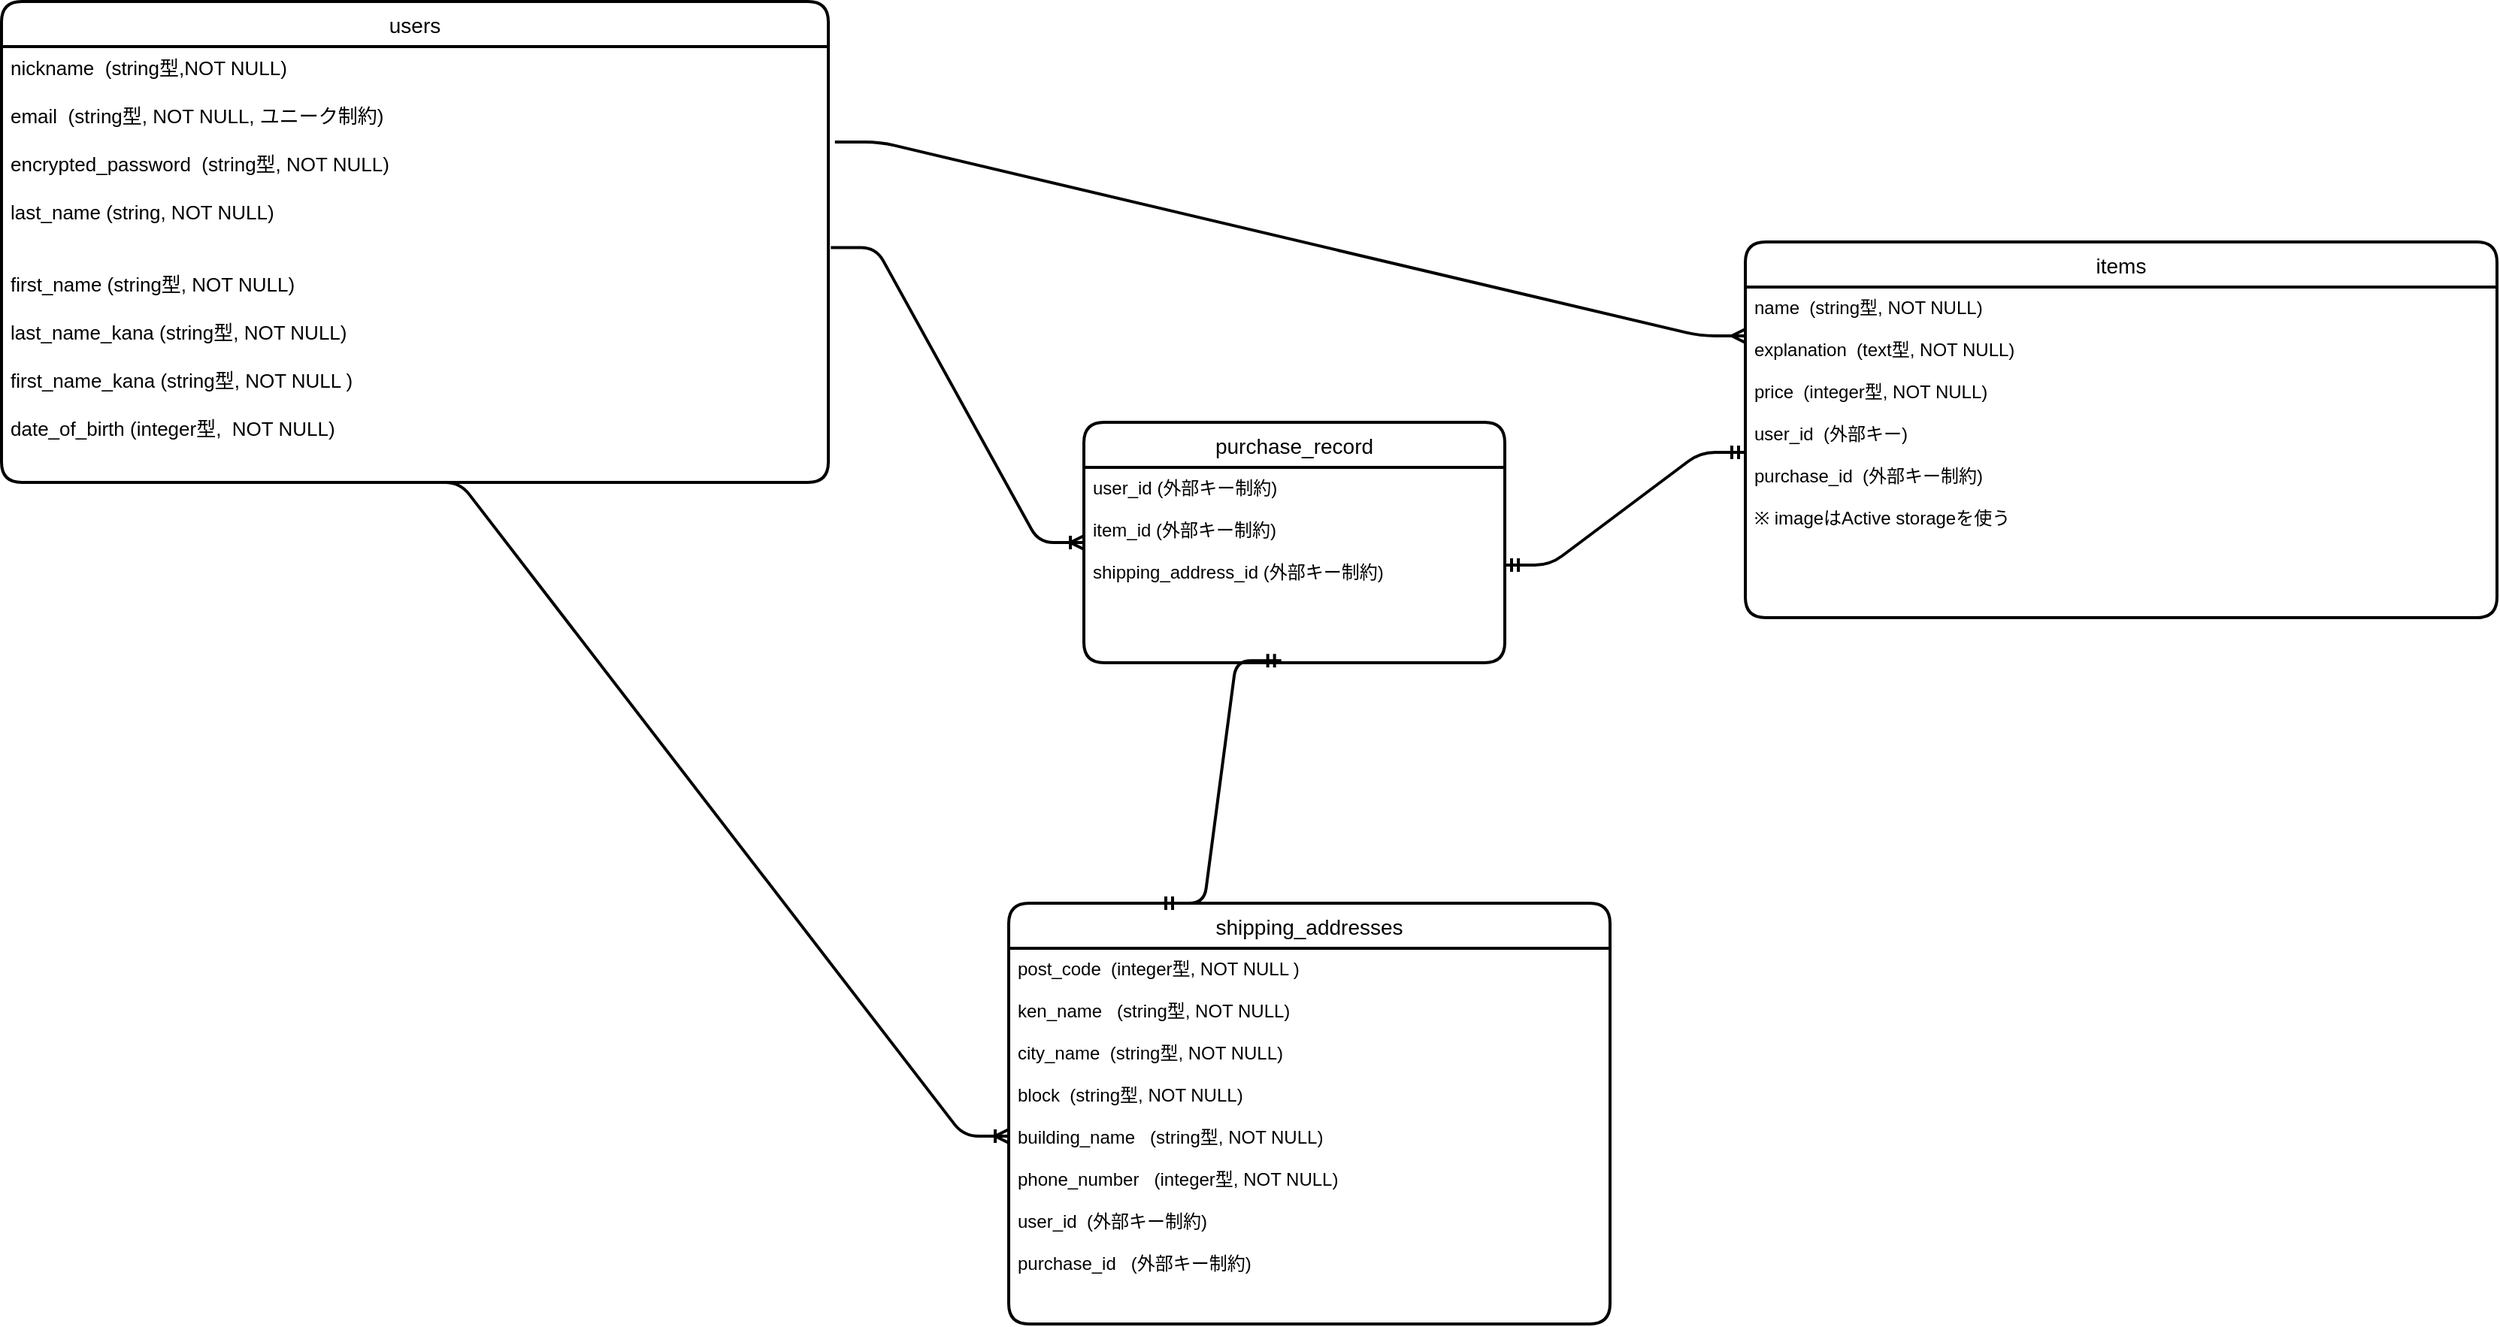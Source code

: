<mxfile>
    <diagram id="1yHgPzhJLpAmwh5vAKw2" name="ページ1">
        <mxGraphModel dx="1716" dy="850" grid="1" gridSize="10" guides="1" tooltips="1" connect="1" arrows="1" fold="1" page="1" pageScale="1" pageWidth="827" pageHeight="1169" math="0" shadow="0">
            <root>
                <mxCell id="0"/>
                <mxCell id="1" parent="0"/>
                <mxCell id="2" value="users" style="swimlane;childLayout=stackLayout;horizontal=1;startSize=30;horizontalStack=0;rounded=1;fontSize=14;fontStyle=0;strokeWidth=2;resizeParent=0;resizeLast=1;shadow=0;dashed=0;align=center;" parent="1" vertex="1">
                    <mxGeometry x="-40" y="80" width="550" height="320" as="geometry">
                        <mxRectangle x="60" y="240" width="70" height="30" as="alternateBounds"/>
                    </mxGeometry>
                </mxCell>
                <mxCell id="3" value="nickname  (string型,NOT NULL)&#10;&#10;email  (string型, NOT NULL, ユニーク制約)&#10;&#10;encrypted_password  (string型, NOT NULL)&#10;&#10;last_name (string, NOT NULL)&#10;&#10;&#10;first_name (string型, NOT NULL)&#10;&#10;last_name_kana (string型, NOT NULL)&#10;&#10;first_name_kana (string型, NOT NULL )&#10;&#10;date_of_birth (integer型,  NOT NULL)&#10;" style="align=left;strokeColor=none;fillColor=none;spacingLeft=4;fontSize=13;verticalAlign=top;resizable=0;rotatable=0;part=1;strokeWidth=0;" parent="2" vertex="1">
                    <mxGeometry y="30" width="550" height="290" as="geometry"/>
                </mxCell>
                <mxCell id="4" value="items" style="swimlane;childLayout=stackLayout;horizontal=1;startSize=30;horizontalStack=0;rounded=1;fontSize=14;fontStyle=0;strokeWidth=2;resizeParent=0;resizeLast=1;shadow=0;dashed=0;align=center;" parent="1" vertex="1">
                    <mxGeometry x="1120" y="240" width="500" height="250" as="geometry"/>
                </mxCell>
                <mxCell id="5" value="name  (string型, NOT NULL)&#10;&#10;explanation  (text型, NOT NULL)&#10;&#10;price  (integer型, NOT NULL)&#10;&#10;user_id  (外部キー)&#10;&#10;purchase_id  (外部キー制約)&#10;&#10;※ imageはActive storageを使う" style="align=left;strokeColor=none;fillColor=none;spacingLeft=4;fontSize=12;verticalAlign=top;resizable=0;rotatable=0;part=1;" parent="4" vertex="1">
                    <mxGeometry y="30" width="500" height="220" as="geometry"/>
                </mxCell>
                <mxCell id="21" value="shipping_addresses" style="swimlane;childLayout=stackLayout;horizontal=1;startSize=30;horizontalStack=0;rounded=1;fontSize=14;fontStyle=0;strokeWidth=2;resizeParent=0;resizeLast=1;shadow=0;dashed=0;align=center;" parent="1" vertex="1">
                    <mxGeometry x="630" y="680" width="400" height="280" as="geometry"/>
                </mxCell>
                <mxCell id="22" value="post_code  (integer型, NOT NULL )&#10;&#10;ken_name   (string型, NOT NULL)&#10;&#10;city_name  (string型, NOT NULL)&#10;&#10;block  (string型, NOT NULL)&#10;&#10;building_name   (string型, NOT NULL)&#10;&#10;phone_number   (integer型, NOT NULL)&#10;&#10;user_id  (外部キー制約)&#10;&#10;purchase_id   (外部キー制約)" style="align=left;strokeColor=none;fillColor=none;spacingLeft=4;fontSize=12;verticalAlign=top;resizable=0;rotatable=0;part=1;" parent="21" vertex="1">
                    <mxGeometry y="30" width="400" height="250" as="geometry"/>
                </mxCell>
                <mxCell id="46" value="purchase_record" style="swimlane;childLayout=stackLayout;horizontal=1;startSize=30;horizontalStack=0;rounded=1;fontSize=14;fontStyle=0;strokeWidth=2;resizeParent=0;resizeLast=1;shadow=0;dashed=0;align=center;" vertex="1" parent="1">
                    <mxGeometry x="680" y="360" width="280" height="160" as="geometry"/>
                </mxCell>
                <mxCell id="47" value="user_id (外部キー制約)&#10;&#10;item_id (外部キー制約)&#10;&#10;shipping_address_id (外部キー制約)" style="align=left;strokeColor=none;fillColor=none;spacingLeft=4;fontSize=12;verticalAlign=top;resizable=0;rotatable=0;part=1;" vertex="1" parent="46">
                    <mxGeometry y="30" width="280" height="130" as="geometry"/>
                </mxCell>
                <mxCell id="49" value="" style="edgeStyle=entityRelationEdgeStyle;fontSize=12;html=1;endArrow=ERoneToMany;exitX=1.003;exitY=0.461;exitDx=0;exitDy=0;exitPerimeter=0;entryX=0;entryY=0.5;entryDx=0;entryDy=0;strokeWidth=2;" edge="1" parent="1" source="3" target="46">
                    <mxGeometry width="100" height="100" relative="1" as="geometry">
                        <mxPoint x="540" y="380" as="sourcePoint"/>
                        <mxPoint x="640" y="280" as="targetPoint"/>
                    </mxGeometry>
                </mxCell>
                <mxCell id="51" value="" style="edgeStyle=entityRelationEdgeStyle;fontSize=12;html=1;endArrow=ERmandOne;startArrow=ERmandOne;strokeWidth=2;entryX=0;entryY=0.5;entryDx=0;entryDy=0;" edge="1" parent="1" source="47" target="5">
                    <mxGeometry width="100" height="100" relative="1" as="geometry">
                        <mxPoint x="950" y="540" as="sourcePoint"/>
                        <mxPoint x="1050" y="440" as="targetPoint"/>
                    </mxGeometry>
                </mxCell>
                <mxCell id="54" value="" style="edgeStyle=entityRelationEdgeStyle;fontSize=12;html=1;endArrow=ERoneToMany;strokeWidth=2;entryX=0;entryY=0.5;entryDx=0;entryDy=0;exitX=0.5;exitY=1;exitDx=0;exitDy=0;" edge="1" parent="1" source="3" target="22">
                    <mxGeometry width="100" height="100" relative="1" as="geometry">
                        <mxPoint x="240" y="780" as="sourcePoint"/>
                        <mxPoint x="340" y="680" as="targetPoint"/>
                    </mxGeometry>
                </mxCell>
                <mxCell id="55" style="edgeStyle=none;html=1;exitX=0.5;exitY=1;exitDx=0;exitDy=0;strokeWidth=2;" edge="1" parent="1" source="5">
                    <mxGeometry relative="1" as="geometry">
                        <mxPoint x="1370" y="490.333" as="targetPoint"/>
                    </mxGeometry>
                </mxCell>
                <mxCell id="58" value="" style="edgeStyle=entityRelationEdgeStyle;fontSize=12;html=1;endArrow=ERmany;strokeWidth=2;exitX=1.008;exitY=0.219;exitDx=0;exitDy=0;exitPerimeter=0;entryX=0;entryY=0.25;entryDx=0;entryDy=0;" edge="1" parent="1" source="3" target="4">
                    <mxGeometry width="100" height="100" relative="1" as="geometry">
                        <mxPoint x="770" y="260" as="sourcePoint"/>
                        <mxPoint x="870" y="160" as="targetPoint"/>
                    </mxGeometry>
                </mxCell>
                <mxCell id="59" value="" style="edgeStyle=entityRelationEdgeStyle;fontSize=12;html=1;endArrow=ERmandOne;startArrow=ERmandOne;strokeWidth=2;entryX=0.469;entryY=0.989;entryDx=0;entryDy=0;entryPerimeter=0;exitX=0.25;exitY=0;exitDx=0;exitDy=0;" edge="1" parent="1" source="21" target="47">
                    <mxGeometry width="100" height="100" relative="1" as="geometry">
                        <mxPoint x="700" y="635" as="sourcePoint"/>
                        <mxPoint x="800" y="535" as="targetPoint"/>
                    </mxGeometry>
                </mxCell>
            </root>
        </mxGraphModel>
    </diagram>
</mxfile>